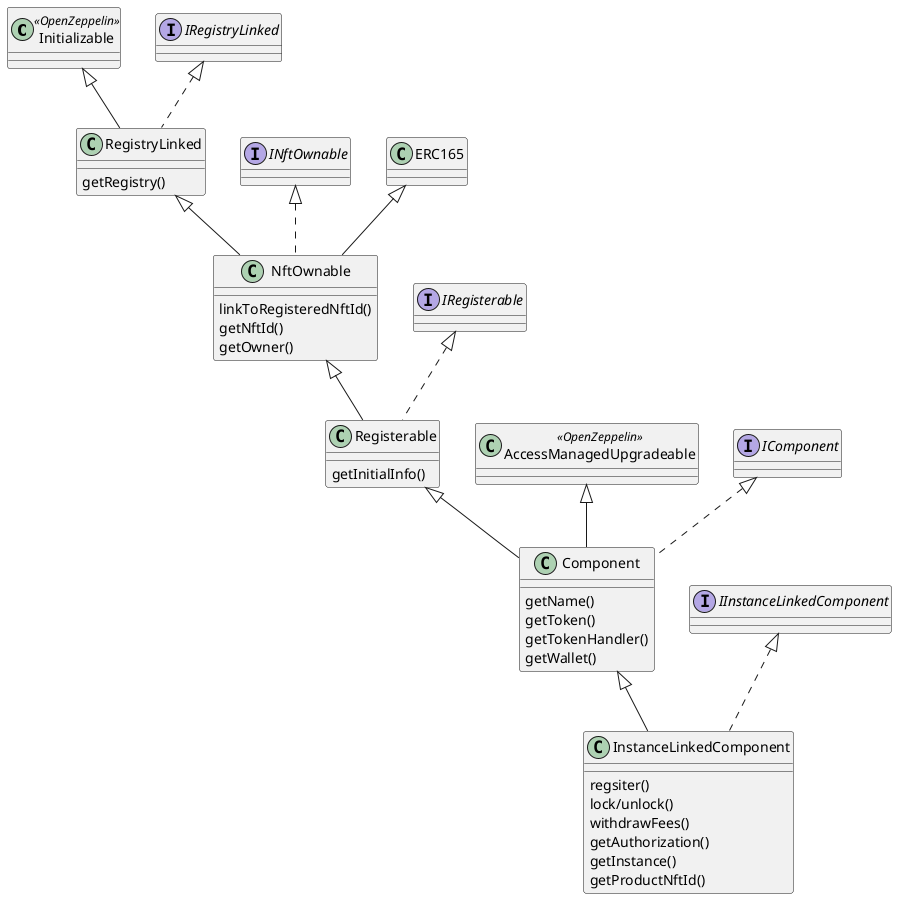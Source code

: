 @startuml

class Initializable <<OpenZeppelin>>
class AccessManagedUpgradeable <<OpenZeppelin>>

class RegistryLinked implements IRegistryLinked
class RegistryLinked extends Initializable
RegistryLinked : getRegistry()

class NftOwnable implements INftOwnable
class NftOwnable extends RegistryLinked
class NftOwnable extends ERC165
NftOwnable : linkToRegisteredNftId()
NftOwnable : getNftId()
NftOwnable : getOwner()

class Registerable implements IRegisterable
class Registerable extends NftOwnable
Registerable : getInitialInfo()

class Component implements IComponent
class Component extends Registerable
class Component extends AccessManagedUpgradeable
Component : getName()
Component : getToken()
Component : getTokenHandler()
Component : getWallet()

class InstanceLinkedComponent implements IInstanceLinkedComponent
class InstanceLinkedComponent extends Component
InstanceLinkedComponent : regsiter()
InstanceLinkedComponent : lock/unlock()
InstanceLinkedComponent : withdrawFees()
InstanceLinkedComponent : getAuthorization()
InstanceLinkedComponent : getInstance()
InstanceLinkedComponent : getProductNftId()

@enduml
